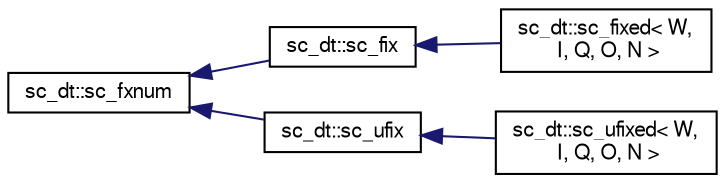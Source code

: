 digraph "Graphical Class Hierarchy"
{
  edge [fontname="FreeSans",fontsize="10",labelfontname="FreeSans",labelfontsize="10"];
  node [fontname="FreeSans",fontsize="10",shape=record];
  rankdir="LR";
  Node0 [label="sc_dt::sc_fxnum",height=0.2,width=0.4,color="black", fillcolor="white", style="filled",URL="$a01560.html"];
  Node0 -> Node1 [dir="back",color="midnightblue",fontsize="10",style="solid",fontname="FreeSans"];
  Node1 [label="sc_dt::sc_fix",height=0.2,width=0.4,color="black", fillcolor="white", style="filled",URL="$a01508.html"];
  Node1 -> Node2 [dir="back",color="midnightblue",fontsize="10",style="solid",fontname="FreeSans"];
  Node2 [label="sc_dt::sc_fixed\< W,\l I, Q, O, N \>",height=0.2,width=0.4,color="black", fillcolor="white", style="filled",URL="$a01516.html"];
  Node0 -> Node3 [dir="back",color="midnightblue",fontsize="10",style="solid",fontname="FreeSans"];
  Node3 [label="sc_dt::sc_ufix",height=0.2,width=0.4,color="black", fillcolor="white", style="filled",URL="$a01596.html"];
  Node3 -> Node4 [dir="back",color="midnightblue",fontsize="10",style="solid",fontname="FreeSans"];
  Node4 [label="sc_dt::sc_ufixed\< W,\l I, Q, O, N \>",height=0.2,width=0.4,color="black", fillcolor="white", style="filled",URL="$a01604.html"];
}

